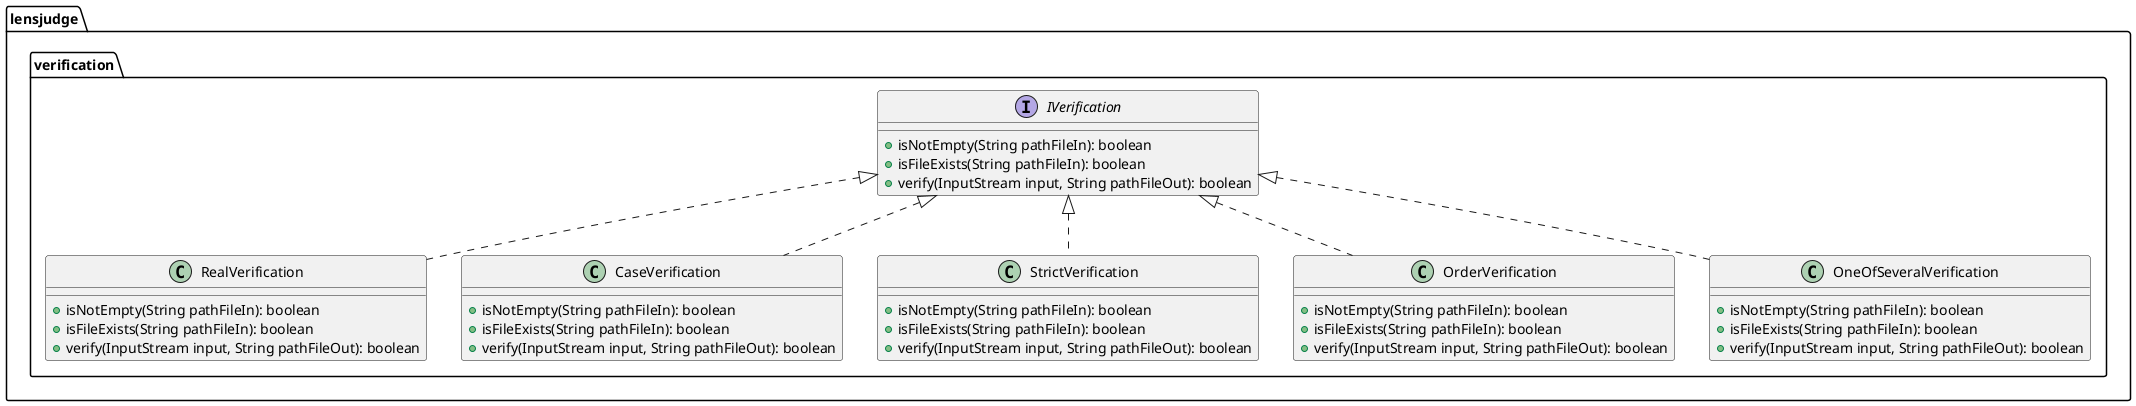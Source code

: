 @startuml
package lensjudge.verification {
    interface IVerification {
        + isNotEmpty(String pathFileIn): boolean
        + isFileExists(String pathFileIn): boolean
        + verify(InputStream input, String pathFileOut): boolean
    }

    class RealVerification {
        + isNotEmpty(String pathFileIn): boolean
        + isFileExists(String pathFileIn): boolean
        + verify(InputStream input, String pathFileOut): boolean
    }

    class CaseVerification {
        + isNotEmpty(String pathFileIn): boolean
        + isFileExists(String pathFileIn): boolean
        + verify(InputStream input, String pathFileOut): boolean
    }

    class StrictVerification {
        + isNotEmpty(String pathFileIn): boolean
        + isFileExists(String pathFileIn): boolean
        + verify(InputStream input, String pathFileOut): boolean
    }

    class OrderVerification {
        + isNotEmpty(String pathFileIn): boolean
        + isFileExists(String pathFileIn): boolean
        + verify(InputStream input, String pathFileOut): boolean
    }

    class OneOfSeveralVerification {
        + isNotEmpty(String pathFileIn): boolean
        + isFileExists(String pathFileIn): boolean
        + verify(InputStream input, String pathFileOut): boolean
    }

    IVerification <|.. RealVerification
    IVerification <|.. CaseVerification
    IVerification <|.. StrictVerification
    IVerification <|.. OrderVerification
    IVerification <|.. OneOfSeveralVerification
}
@enduml